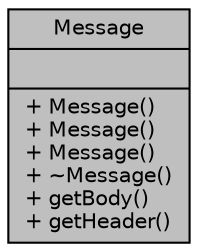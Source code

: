 digraph "Message"
{
 // LATEX_PDF_SIZE
  edge [fontname="Helvetica",fontsize="10",labelfontname="Helvetica",labelfontsize="10"];
  node [fontname="Helvetica",fontsize="10",shape=record];
  Node1 [label="{Message\n||+ Message()\l+ Message()\l+ Message()\l+ ~Message()\l+ getBody()\l+ getHeader()\l}",height=0.2,width=0.4,color="black", fillcolor="grey75", style="filled", fontcolor="black",tooltip=" "];
}
